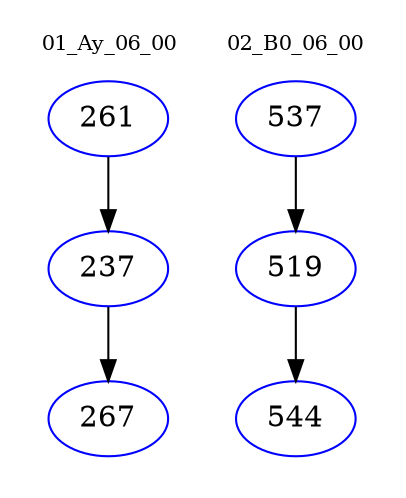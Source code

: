 digraph{
subgraph cluster_0 {
color = white
label = "01_Ay_06_00";
fontsize=10;
T0_261 [label="261", color="blue"]
T0_261 -> T0_237 [color="black"]
T0_237 [label="237", color="blue"]
T0_237 -> T0_267 [color="black"]
T0_267 [label="267", color="blue"]
}
subgraph cluster_1 {
color = white
label = "02_B0_06_00";
fontsize=10;
T1_537 [label="537", color="blue"]
T1_537 -> T1_519 [color="black"]
T1_519 [label="519", color="blue"]
T1_519 -> T1_544 [color="black"]
T1_544 [label="544", color="blue"]
}
}
